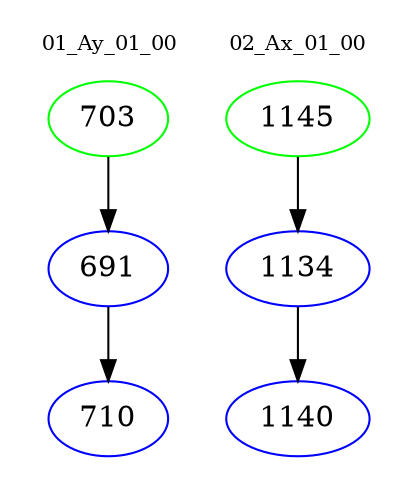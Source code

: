 digraph{
subgraph cluster_0 {
color = white
label = "01_Ay_01_00";
fontsize=10;
T0_703 [label="703", color="green"]
T0_703 -> T0_691 [color="black"]
T0_691 [label="691", color="blue"]
T0_691 -> T0_710 [color="black"]
T0_710 [label="710", color="blue"]
}
subgraph cluster_1 {
color = white
label = "02_Ax_01_00";
fontsize=10;
T1_1145 [label="1145", color="green"]
T1_1145 -> T1_1134 [color="black"]
T1_1134 [label="1134", color="blue"]
T1_1134 -> T1_1140 [color="black"]
T1_1140 [label="1140", color="blue"]
}
}
